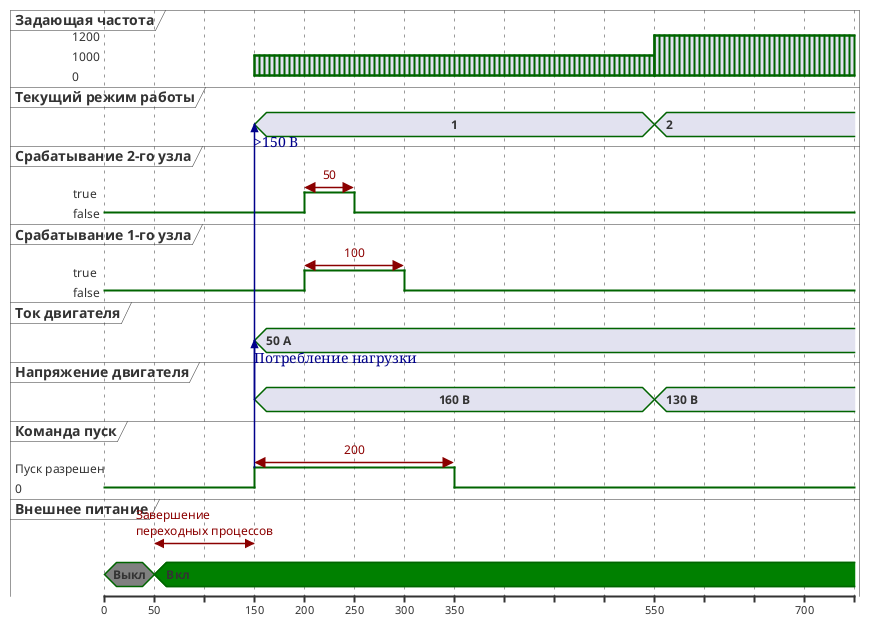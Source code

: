 @startuml

robust "Задающая частота" as freq
concise "Текущий режим работы" as regime
robust "Срабатывание 2-го узла" as pp2
robust "Срабатывание 1-го узла" as pp1
concise "Ток двигателя" as a2
concise "Напряжение двигателя" as a1
robust "Команда пуск" as r1
concise "Внешнее питание" as c1

@0
c1 is Выкл #Gray
r1 is 0
a1 is {hidden}
a2 is {hidden}
pp1 is false
pp2 is false


@50 
c1 is Вкл #Green
@50 <-> @+100 : Завершение\nпереходных процессов

@150
r1 is "Пуск разрешен"
r1 -> a2 : Потребление нагрузки
a1 is "160 В"
a2 is "50 А"
regime is 1
a1 -> regime : >150 В
freq is {0,1000}

@+200
r1 is 0


@200
pp1 is true
pp2 is true

r1@150 <-> @+200 : 200
pp1@200 <-> @+100 : 100
pp2@200 <-> @+50 : 50

@250
pp2 is false

@300
pp1 is false

@550
a1 is "130 В"
regime is 2
freq is {0,1200}

@700





@enduml